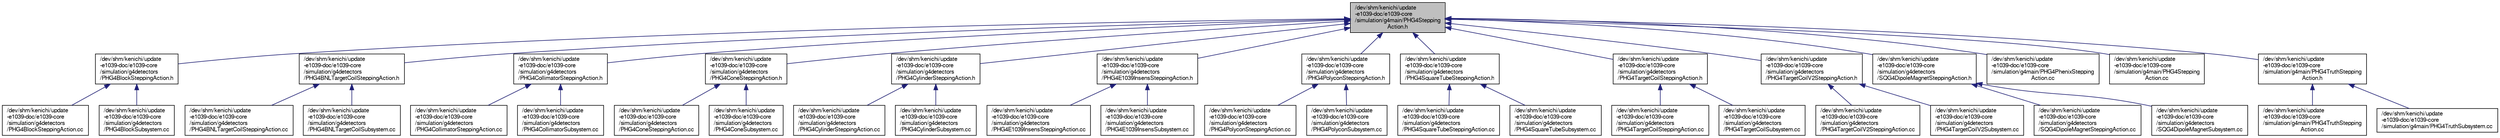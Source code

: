 digraph "/dev/shm/kenichi/update-e1039-doc/e1039-core/simulation/g4main/PHG4SteppingAction.h"
{
  bgcolor="transparent";
  edge [fontname="FreeSans",fontsize="10",labelfontname="FreeSans",labelfontsize="10"];
  node [fontname="FreeSans",fontsize="10",shape=record];
  Node1 [label="/dev/shm/kenichi/update\l-e1039-doc/e1039-core\l/simulation/g4main/PHG4Stepping\lAction.h",height=0.2,width=0.4,color="black", fillcolor="grey75", style="filled" fontcolor="black"];
  Node1 -> Node2 [dir="back",color="midnightblue",fontsize="10",style="solid",fontname="FreeSans"];
  Node2 [label="/dev/shm/kenichi/update\l-e1039-doc/e1039-core\l/simulation/g4detectors\l/PHG4BlockSteppingAction.h",height=0.2,width=0.4,color="black",URL="$dd/db4/PHG4BlockSteppingAction_8h.html"];
  Node2 -> Node3 [dir="back",color="midnightblue",fontsize="10",style="solid",fontname="FreeSans"];
  Node3 [label="/dev/shm/kenichi/update\l-e1039-doc/e1039-core\l/simulation/g4detectors\l/PHG4BlockSteppingAction.cc",height=0.2,width=0.4,color="black",URL="$d8/de3/PHG4BlockSteppingAction_8cc.html"];
  Node2 -> Node4 [dir="back",color="midnightblue",fontsize="10",style="solid",fontname="FreeSans"];
  Node4 [label="/dev/shm/kenichi/update\l-e1039-doc/e1039-core\l/simulation/g4detectors\l/PHG4BlockSubsystem.cc",height=0.2,width=0.4,color="black",URL="$d6/dfe/PHG4BlockSubsystem_8cc.html"];
  Node1 -> Node5 [dir="back",color="midnightblue",fontsize="10",style="solid",fontname="FreeSans"];
  Node5 [label="/dev/shm/kenichi/update\l-e1039-doc/e1039-core\l/simulation/g4detectors\l/PHG4BNLTargetCoilSteppingAction.h",height=0.2,width=0.4,color="black",URL="$d0/d78/PHG4BNLTargetCoilSteppingAction_8h.html"];
  Node5 -> Node6 [dir="back",color="midnightblue",fontsize="10",style="solid",fontname="FreeSans"];
  Node6 [label="/dev/shm/kenichi/update\l-e1039-doc/e1039-core\l/simulation/g4detectors\l/PHG4BNLTargetCoilSteppingAction.cc",height=0.2,width=0.4,color="black",URL="$d3/d6f/PHG4BNLTargetCoilSteppingAction_8cc.html"];
  Node5 -> Node7 [dir="back",color="midnightblue",fontsize="10",style="solid",fontname="FreeSans"];
  Node7 [label="/dev/shm/kenichi/update\l-e1039-doc/e1039-core\l/simulation/g4detectors\l/PHG4BNLTargetCoilSubsystem.cc",height=0.2,width=0.4,color="black",URL="$d1/de4/PHG4BNLTargetCoilSubsystem_8cc.html"];
  Node1 -> Node8 [dir="back",color="midnightblue",fontsize="10",style="solid",fontname="FreeSans"];
  Node8 [label="/dev/shm/kenichi/update\l-e1039-doc/e1039-core\l/simulation/g4detectors\l/PHG4CollimatorSteppingAction.h",height=0.2,width=0.4,color="black",URL="$de/d6d/PHG4CollimatorSteppingAction_8h.html"];
  Node8 -> Node9 [dir="back",color="midnightblue",fontsize="10",style="solid",fontname="FreeSans"];
  Node9 [label="/dev/shm/kenichi/update\l-e1039-doc/e1039-core\l/simulation/g4detectors\l/PHG4CollimatorSteppingAction.cc",height=0.2,width=0.4,color="black",URL="$d0/dfc/PHG4CollimatorSteppingAction_8cc.html"];
  Node8 -> Node10 [dir="back",color="midnightblue",fontsize="10",style="solid",fontname="FreeSans"];
  Node10 [label="/dev/shm/kenichi/update\l-e1039-doc/e1039-core\l/simulation/g4detectors\l/PHG4CollimatorSubsystem.cc",height=0.2,width=0.4,color="black",URL="$de/db1/PHG4CollimatorSubsystem_8cc.html"];
  Node1 -> Node11 [dir="back",color="midnightblue",fontsize="10",style="solid",fontname="FreeSans"];
  Node11 [label="/dev/shm/kenichi/update\l-e1039-doc/e1039-core\l/simulation/g4detectors\l/PHG4ConeSteppingAction.h",height=0.2,width=0.4,color="black",URL="$dd/d39/PHG4ConeSteppingAction_8h.html"];
  Node11 -> Node12 [dir="back",color="midnightblue",fontsize="10",style="solid",fontname="FreeSans"];
  Node12 [label="/dev/shm/kenichi/update\l-e1039-doc/e1039-core\l/simulation/g4detectors\l/PHG4ConeSteppingAction.cc",height=0.2,width=0.4,color="black",URL="$d3/d4a/PHG4ConeSteppingAction_8cc.html"];
  Node11 -> Node13 [dir="back",color="midnightblue",fontsize="10",style="solid",fontname="FreeSans"];
  Node13 [label="/dev/shm/kenichi/update\l-e1039-doc/e1039-core\l/simulation/g4detectors\l/PHG4ConeSubsystem.cc",height=0.2,width=0.4,color="black",URL="$d4/de9/PHG4ConeSubsystem_8cc.html"];
  Node1 -> Node14 [dir="back",color="midnightblue",fontsize="10",style="solid",fontname="FreeSans"];
  Node14 [label="/dev/shm/kenichi/update\l-e1039-doc/e1039-core\l/simulation/g4detectors\l/PHG4CylinderSteppingAction.h",height=0.2,width=0.4,color="black",URL="$d0/df7/PHG4CylinderSteppingAction_8h.html"];
  Node14 -> Node15 [dir="back",color="midnightblue",fontsize="10",style="solid",fontname="FreeSans"];
  Node15 [label="/dev/shm/kenichi/update\l-e1039-doc/e1039-core\l/simulation/g4detectors\l/PHG4CylinderSteppingAction.cc",height=0.2,width=0.4,color="black",URL="$dc/d5d/PHG4CylinderSteppingAction_8cc.html"];
  Node14 -> Node16 [dir="back",color="midnightblue",fontsize="10",style="solid",fontname="FreeSans"];
  Node16 [label="/dev/shm/kenichi/update\l-e1039-doc/e1039-core\l/simulation/g4detectors\l/PHG4CylinderSubsystem.cc",height=0.2,width=0.4,color="black",URL="$df/df1/PHG4CylinderSubsystem_8cc.html"];
  Node1 -> Node17 [dir="back",color="midnightblue",fontsize="10",style="solid",fontname="FreeSans"];
  Node17 [label="/dev/shm/kenichi/update\l-e1039-doc/e1039-core\l/simulation/g4detectors\l/PHG4E1039InsensSteppingAction.h",height=0.2,width=0.4,color="black",URL="$df/d52/PHG4E1039InsensSteppingAction_8h.html"];
  Node17 -> Node18 [dir="back",color="midnightblue",fontsize="10",style="solid",fontname="FreeSans"];
  Node18 [label="/dev/shm/kenichi/update\l-e1039-doc/e1039-core\l/simulation/g4detectors\l/PHG4E1039InsensSteppingAction.cc",height=0.2,width=0.4,color="black",URL="$d4/ddf/PHG4E1039InsensSteppingAction_8cc.html"];
  Node17 -> Node19 [dir="back",color="midnightblue",fontsize="10",style="solid",fontname="FreeSans"];
  Node19 [label="/dev/shm/kenichi/update\l-e1039-doc/e1039-core\l/simulation/g4detectors\l/PHG4E1039InsensSubsystem.cc",height=0.2,width=0.4,color="black",URL="$dc/de7/PHG4E1039InsensSubsystem_8cc.html"];
  Node1 -> Node20 [dir="back",color="midnightblue",fontsize="10",style="solid",fontname="FreeSans"];
  Node20 [label="/dev/shm/kenichi/update\l-e1039-doc/e1039-core\l/simulation/g4detectors\l/PHG4PolyconSteppingAction.h",height=0.2,width=0.4,color="black",URL="$dc/d76/PHG4PolyconSteppingAction_8h.html"];
  Node20 -> Node21 [dir="back",color="midnightblue",fontsize="10",style="solid",fontname="FreeSans"];
  Node21 [label="/dev/shm/kenichi/update\l-e1039-doc/e1039-core\l/simulation/g4detectors\l/PHG4PolyconSteppingAction.cc",height=0.2,width=0.4,color="black",URL="$d7/d88/PHG4PolyconSteppingAction_8cc.html"];
  Node20 -> Node22 [dir="back",color="midnightblue",fontsize="10",style="solid",fontname="FreeSans"];
  Node22 [label="/dev/shm/kenichi/update\l-e1039-doc/e1039-core\l/simulation/g4detectors\l/PHG4PolyconSubsystem.cc",height=0.2,width=0.4,color="black",URL="$dd/dc9/PHG4PolyconSubsystem_8cc.html"];
  Node1 -> Node23 [dir="back",color="midnightblue",fontsize="10",style="solid",fontname="FreeSans"];
  Node23 [label="/dev/shm/kenichi/update\l-e1039-doc/e1039-core\l/simulation/g4detectors\l/PHG4SquareTubeSteppingAction.h",height=0.2,width=0.4,color="black",URL="$d8/d62/PHG4SquareTubeSteppingAction_8h.html"];
  Node23 -> Node24 [dir="back",color="midnightblue",fontsize="10",style="solid",fontname="FreeSans"];
  Node24 [label="/dev/shm/kenichi/update\l-e1039-doc/e1039-core\l/simulation/g4detectors\l/PHG4SquareTubeSteppingAction.cc",height=0.2,width=0.4,color="black",URL="$da/da0/PHG4SquareTubeSteppingAction_8cc.html"];
  Node23 -> Node25 [dir="back",color="midnightblue",fontsize="10",style="solid",fontname="FreeSans"];
  Node25 [label="/dev/shm/kenichi/update\l-e1039-doc/e1039-core\l/simulation/g4detectors\l/PHG4SquareTubeSubsystem.cc",height=0.2,width=0.4,color="black",URL="$df/d21/PHG4SquareTubeSubsystem_8cc.html"];
  Node1 -> Node26 [dir="back",color="midnightblue",fontsize="10",style="solid",fontname="FreeSans"];
  Node26 [label="/dev/shm/kenichi/update\l-e1039-doc/e1039-core\l/simulation/g4detectors\l/PHG4TargetCoilSteppingAction.h",height=0.2,width=0.4,color="black",URL="$dc/ddf/PHG4TargetCoilSteppingAction_8h.html"];
  Node26 -> Node27 [dir="back",color="midnightblue",fontsize="10",style="solid",fontname="FreeSans"];
  Node27 [label="/dev/shm/kenichi/update\l-e1039-doc/e1039-core\l/simulation/g4detectors\l/PHG4TargetCoilSteppingAction.cc",height=0.2,width=0.4,color="black",URL="$db/dbc/PHG4TargetCoilSteppingAction_8cc.html"];
  Node26 -> Node28 [dir="back",color="midnightblue",fontsize="10",style="solid",fontname="FreeSans"];
  Node28 [label="/dev/shm/kenichi/update\l-e1039-doc/e1039-core\l/simulation/g4detectors\l/PHG4TargetCoilSubsystem.cc",height=0.2,width=0.4,color="black",URL="$df/de1/PHG4TargetCoilSubsystem_8cc.html"];
  Node1 -> Node29 [dir="back",color="midnightblue",fontsize="10",style="solid",fontname="FreeSans"];
  Node29 [label="/dev/shm/kenichi/update\l-e1039-doc/e1039-core\l/simulation/g4detectors\l/PHG4TargetCoilV2SteppingAction.h",height=0.2,width=0.4,color="black",URL="$df/d9f/PHG4TargetCoilV2SteppingAction_8h.html"];
  Node29 -> Node30 [dir="back",color="midnightblue",fontsize="10",style="solid",fontname="FreeSans"];
  Node30 [label="/dev/shm/kenichi/update\l-e1039-doc/e1039-core\l/simulation/g4detectors\l/PHG4TargetCoilV2SteppingAction.cc",height=0.2,width=0.4,color="black",URL="$da/d59/PHG4TargetCoilV2SteppingAction_8cc.html"];
  Node29 -> Node31 [dir="back",color="midnightblue",fontsize="10",style="solid",fontname="FreeSans"];
  Node31 [label="/dev/shm/kenichi/update\l-e1039-doc/e1039-core\l/simulation/g4detectors\l/PHG4TargetCoilV2Subsystem.cc",height=0.2,width=0.4,color="black",URL="$d8/d58/PHG4TargetCoilV2Subsystem_8cc.html"];
  Node1 -> Node32 [dir="back",color="midnightblue",fontsize="10",style="solid",fontname="FreeSans"];
  Node32 [label="/dev/shm/kenichi/update\l-e1039-doc/e1039-core\l/simulation/g4detectors\l/SQG4DipoleMagnetSteppingAction.h",height=0.2,width=0.4,color="black",URL="$d3/d16/SQG4DipoleMagnetSteppingAction_8h.html"];
  Node32 -> Node33 [dir="back",color="midnightblue",fontsize="10",style="solid",fontname="FreeSans"];
  Node33 [label="/dev/shm/kenichi/update\l-e1039-doc/e1039-core\l/simulation/g4detectors\l/SQG4DipoleMagnetSteppingAction.cc",height=0.2,width=0.4,color="black",URL="$dc/d5a/SQG4DipoleMagnetSteppingAction_8cc.html"];
  Node32 -> Node34 [dir="back",color="midnightblue",fontsize="10",style="solid",fontname="FreeSans"];
  Node34 [label="/dev/shm/kenichi/update\l-e1039-doc/e1039-core\l/simulation/g4detectors\l/SQG4DipoleMagnetSubsystem.cc",height=0.2,width=0.4,color="black",URL="$de/dfb/SQG4DipoleMagnetSubsystem_8cc.html"];
  Node1 -> Node35 [dir="back",color="midnightblue",fontsize="10",style="solid",fontname="FreeSans"];
  Node35 [label="/dev/shm/kenichi/update\l-e1039-doc/e1039-core\l/simulation/g4main/PHG4PhenixStepping\lAction.cc",height=0.2,width=0.4,color="black",URL="$d2/dd5/PHG4PhenixSteppingAction_8cc.html"];
  Node1 -> Node36 [dir="back",color="midnightblue",fontsize="10",style="solid",fontname="FreeSans"];
  Node36 [label="/dev/shm/kenichi/update\l-e1039-doc/e1039-core\l/simulation/g4main/PHG4Stepping\lAction.cc",height=0.2,width=0.4,color="black",URL="$d8/dcf/PHG4SteppingAction_8cc.html"];
  Node1 -> Node37 [dir="back",color="midnightblue",fontsize="10",style="solid",fontname="FreeSans"];
  Node37 [label="/dev/shm/kenichi/update\l-e1039-doc/e1039-core\l/simulation/g4main/PHG4TruthStepping\lAction.h",height=0.2,width=0.4,color="black",URL="$d9/d92/PHG4TruthSteppingAction_8h.html"];
  Node37 -> Node38 [dir="back",color="midnightblue",fontsize="10",style="solid",fontname="FreeSans"];
  Node38 [label="/dev/shm/kenichi/update\l-e1039-doc/e1039-core\l/simulation/g4main/PHG4TruthStepping\lAction.cc",height=0.2,width=0.4,color="black",URL="$d9/d4a/PHG4TruthSteppingAction_8cc.html"];
  Node37 -> Node39 [dir="back",color="midnightblue",fontsize="10",style="solid",fontname="FreeSans"];
  Node39 [label="/dev/shm/kenichi/update\l-e1039-doc/e1039-core\l/simulation/g4main/PHG4TruthSubsystem.cc",height=0.2,width=0.4,color="black",URL="$d3/d11/PHG4TruthSubsystem_8cc.html"];
}
